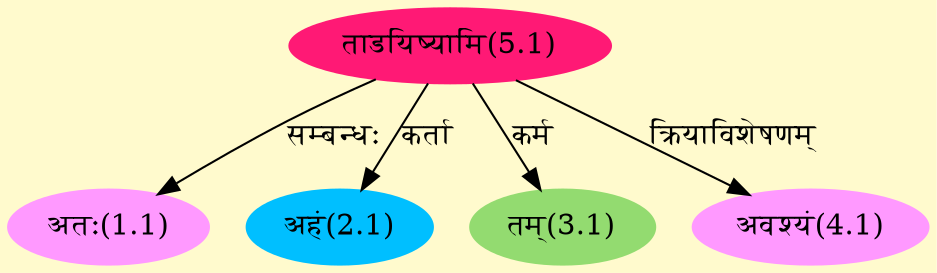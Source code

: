 digraph G{
rankdir=BT;
 compound=true;
 bgcolor="lemonchiffon1";
Node1_1 [style=filled, color="#FF99FF" label = "अतः(1.1)"]
Node5_1 [style=filled, color="#FF1975" label = "ताडयिष्यामि(5.1)"]
Node2_1 [style=filled, color="#00BFFF" label = "अहं(2.1)"]
Node3_1 [style=filled, color="#93DB70" label = "तम्(3.1)"]
Node4_1 [style=filled, color="#FF99FF" label = "अवश्यं(4.1)"]
/* Start of Relations section */

Node1_1 -> Node5_1 [  label="सम्बन्धः"  dir="back" ]
Node2_1 -> Node5_1 [  label="कर्ता"  dir="back" ]
Node3_1 -> Node5_1 [  label="कर्म"  dir="back" ]
Node4_1 -> Node5_1 [  label="क्रियाविशेषणम्"  dir="back" ]
}
